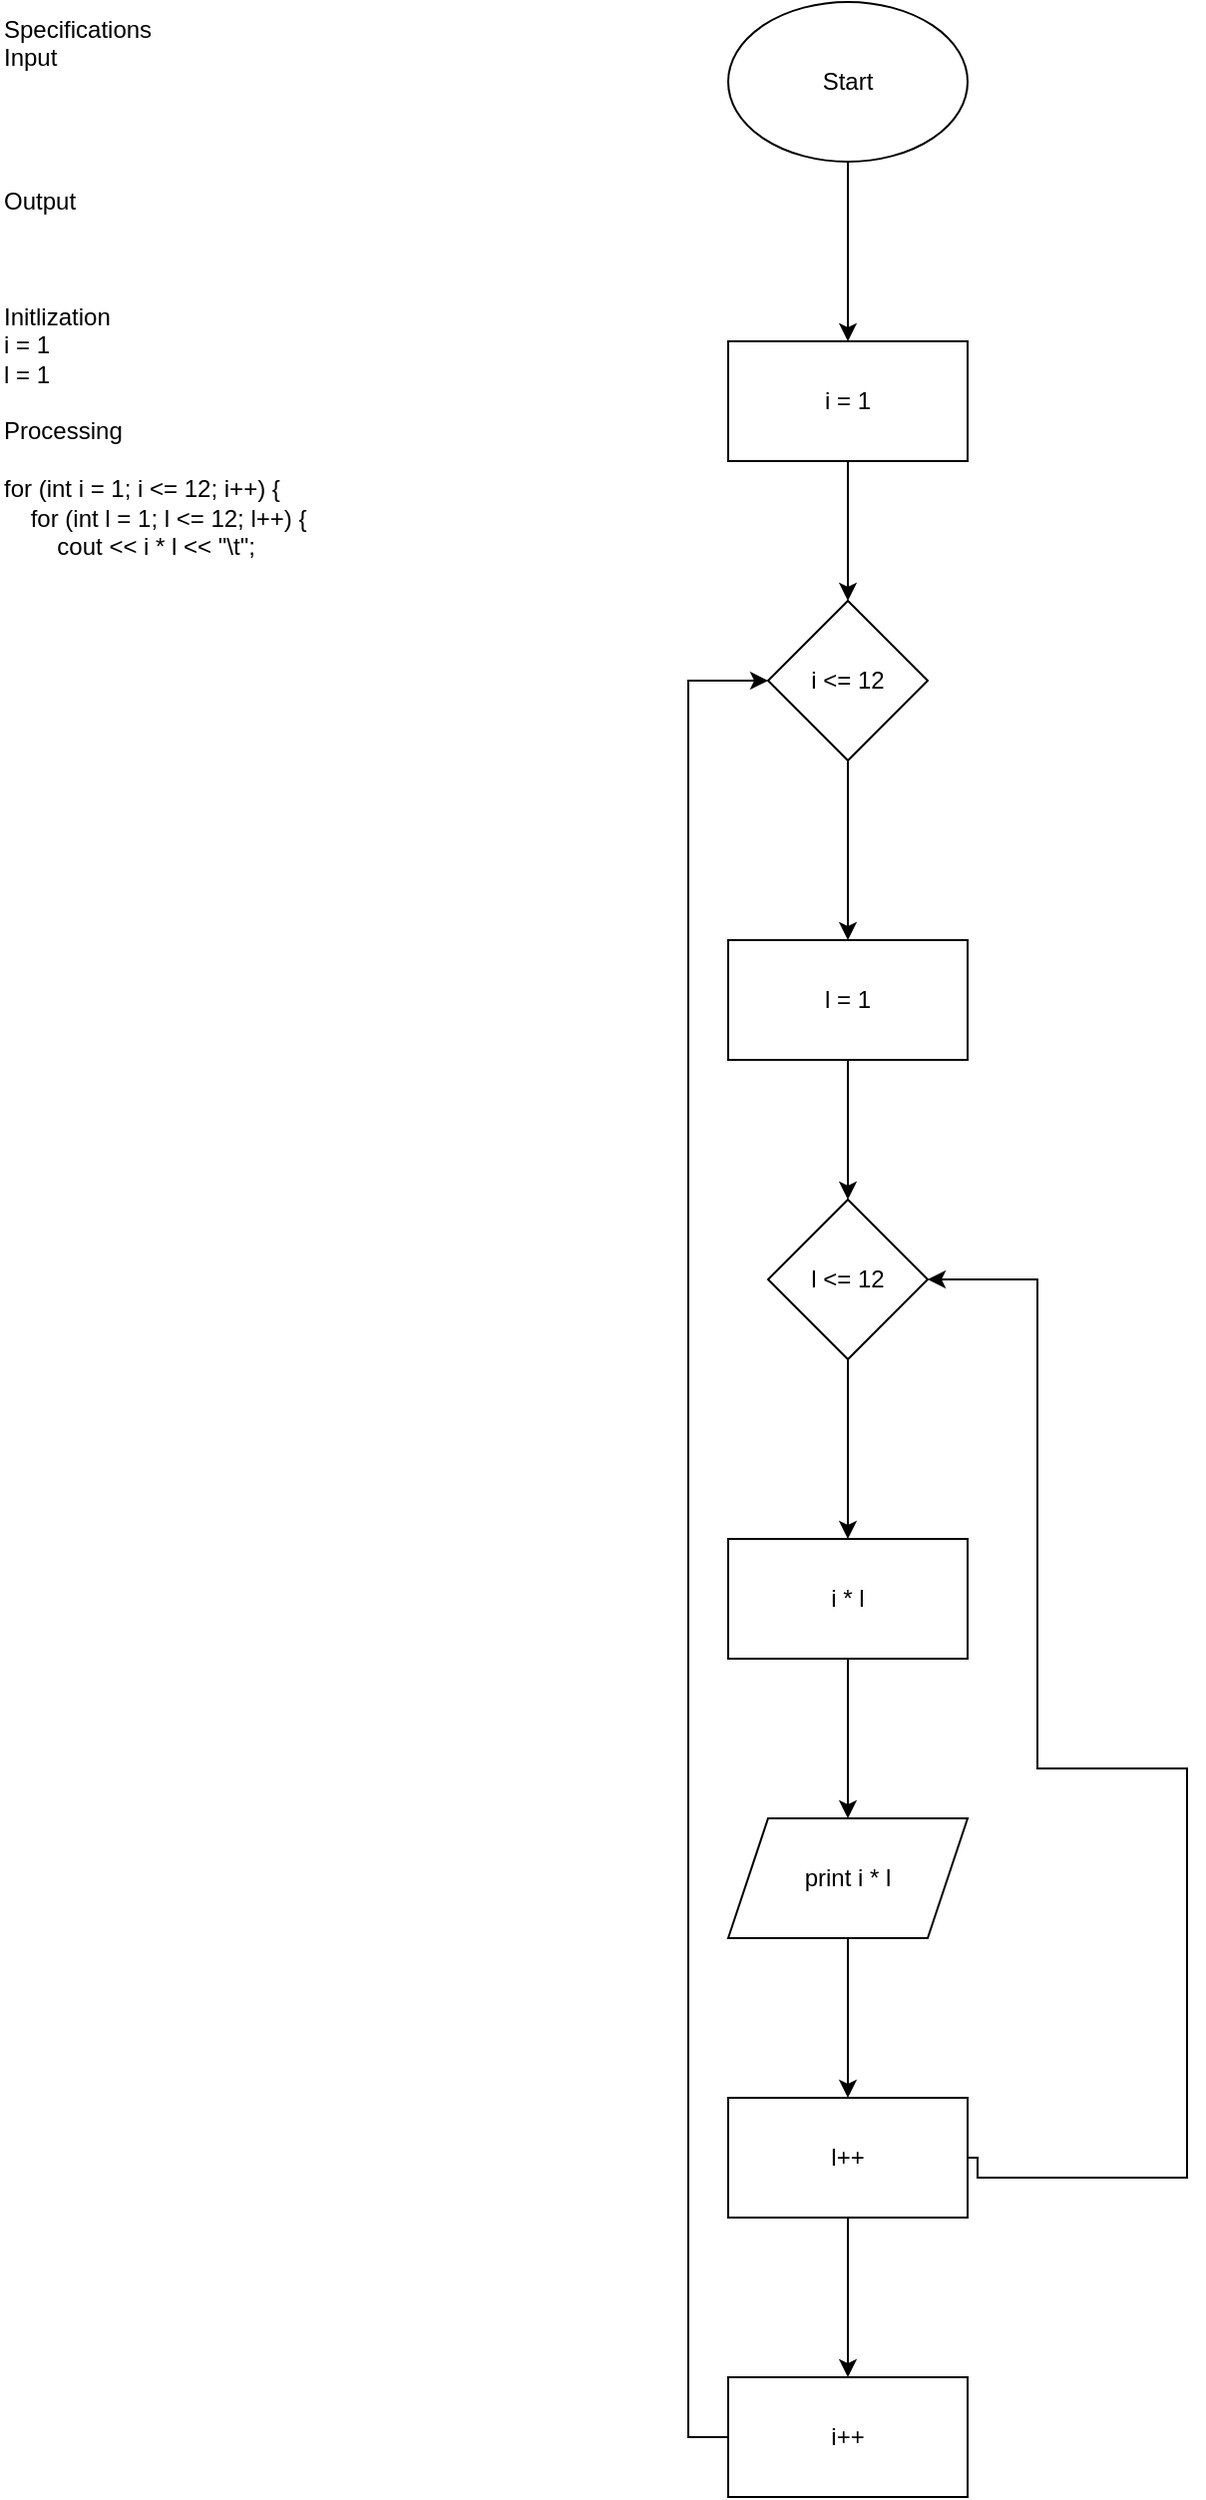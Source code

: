 <mxfile version="24.8.4">
  <diagram name="Page-1" id="QDHkhinSkWGOirn6TBRt">
    <mxGraphModel dx="531" dy="684" grid="1" gridSize="10" guides="1" tooltips="1" connect="1" arrows="1" fold="1" page="1" pageScale="1" pageWidth="850" pageHeight="1100" math="0" shadow="0">
      <root>
        <mxCell id="0" />
        <mxCell id="1" parent="0" />
        <mxCell id="pN5qYumKgwegjqAtoB5W-4" value="" style="edgeStyle=orthogonalEdgeStyle;rounded=0;orthogonalLoop=1;jettySize=auto;html=1;" edge="1" parent="1" source="pN5qYumKgwegjqAtoB5W-1" target="pN5qYumKgwegjqAtoB5W-3">
          <mxGeometry relative="1" as="geometry" />
        </mxCell>
        <mxCell id="pN5qYumKgwegjqAtoB5W-1" value="Start" style="ellipse;whiteSpace=wrap;html=1;" vertex="1" parent="1">
          <mxGeometry x="365" width="120" height="80" as="geometry" />
        </mxCell>
        <mxCell id="pN5qYumKgwegjqAtoB5W-2" value="&lt;div&gt;Specifications&lt;/div&gt;&lt;div&gt;Input&lt;br&gt;&lt;/div&gt;&lt;div&gt;&lt;br&gt;&lt;/div&gt;&lt;div&gt;&lt;br&gt;&lt;/div&gt;&lt;div&gt;&lt;br&gt;&lt;/div&gt;&lt;div&gt;&lt;br&gt;&lt;/div&gt;&lt;div&gt;Output&lt;/div&gt;&lt;div&gt;&lt;br&gt;&lt;/div&gt;&lt;div&gt;&lt;br&gt;&lt;/div&gt;&lt;div&gt;&lt;br&gt;&lt;/div&gt;&lt;div&gt;Initlization&lt;/div&gt;&lt;div&gt;i = 1&lt;br&gt;&lt;/div&gt;&lt;div&gt;l = 1&lt;br&gt;&lt;/div&gt;&lt;div&gt;&lt;br&gt;&lt;/div&gt;&lt;div&gt;Processing&lt;br&gt;&lt;/div&gt;&lt;div&gt;&lt;br&gt;&lt;/div&gt;&lt;div&gt;for (int i = 1; i &amp;lt;= 12; i++) {&lt;br&gt;&amp;nbsp;&amp;nbsp;&amp;nbsp; for (int l = 1; l &amp;lt;= 12; l++) {&lt;br&gt;&amp;nbsp;&amp;nbsp;&amp;nbsp;&amp;nbsp;&amp;nbsp;&amp;nbsp;&amp;nbsp; cout &amp;lt;&amp;lt; i * l &amp;lt;&amp;lt; &quot;\t&quot;;&lt;br&gt;&lt;/div&gt;" style="text;html=1;whiteSpace=wrap;overflow=hidden;rounded=0;" vertex="1" parent="1">
          <mxGeometry width="180" height="560" as="geometry" />
        </mxCell>
        <mxCell id="pN5qYumKgwegjqAtoB5W-6" value="" style="edgeStyle=orthogonalEdgeStyle;rounded=0;orthogonalLoop=1;jettySize=auto;html=1;" edge="1" parent="1" source="pN5qYumKgwegjqAtoB5W-3" target="pN5qYumKgwegjqAtoB5W-5">
          <mxGeometry relative="1" as="geometry" />
        </mxCell>
        <mxCell id="pN5qYumKgwegjqAtoB5W-3" value="i = 1" style="whiteSpace=wrap;html=1;" vertex="1" parent="1">
          <mxGeometry x="365" y="170" width="120" height="60" as="geometry" />
        </mxCell>
        <mxCell id="pN5qYumKgwegjqAtoB5W-8" value="" style="edgeStyle=orthogonalEdgeStyle;rounded=0;orthogonalLoop=1;jettySize=auto;html=1;" edge="1" parent="1" source="pN5qYumKgwegjqAtoB5W-5" target="pN5qYumKgwegjqAtoB5W-7">
          <mxGeometry relative="1" as="geometry" />
        </mxCell>
        <mxCell id="pN5qYumKgwegjqAtoB5W-5" value="i &amp;lt;= 12" style="rhombus;whiteSpace=wrap;html=1;" vertex="1" parent="1">
          <mxGeometry x="385" y="300" width="80" height="80" as="geometry" />
        </mxCell>
        <mxCell id="pN5qYumKgwegjqAtoB5W-10" value="" style="edgeStyle=orthogonalEdgeStyle;rounded=0;orthogonalLoop=1;jettySize=auto;html=1;" edge="1" parent="1" source="pN5qYumKgwegjqAtoB5W-7" target="pN5qYumKgwegjqAtoB5W-9">
          <mxGeometry relative="1" as="geometry" />
        </mxCell>
        <mxCell id="pN5qYumKgwegjqAtoB5W-7" value="l = 1" style="whiteSpace=wrap;html=1;" vertex="1" parent="1">
          <mxGeometry x="365" y="470" width="120" height="60" as="geometry" />
        </mxCell>
        <mxCell id="pN5qYumKgwegjqAtoB5W-12" value="" style="edgeStyle=orthogonalEdgeStyle;rounded=0;orthogonalLoop=1;jettySize=auto;html=1;" edge="1" parent="1" source="pN5qYumKgwegjqAtoB5W-9" target="pN5qYumKgwegjqAtoB5W-11">
          <mxGeometry relative="1" as="geometry" />
        </mxCell>
        <mxCell id="pN5qYumKgwegjqAtoB5W-9" value="l &amp;lt;= 12" style="rhombus;whiteSpace=wrap;html=1;" vertex="1" parent="1">
          <mxGeometry x="385" y="600" width="80" height="80" as="geometry" />
        </mxCell>
        <mxCell id="pN5qYumKgwegjqAtoB5W-16" value="" style="edgeStyle=orthogonalEdgeStyle;rounded=0;orthogonalLoop=1;jettySize=auto;html=1;" edge="1" parent="1" source="pN5qYumKgwegjqAtoB5W-11" target="pN5qYumKgwegjqAtoB5W-15">
          <mxGeometry relative="1" as="geometry" />
        </mxCell>
        <mxCell id="pN5qYumKgwegjqAtoB5W-11" value="i * l" style="whiteSpace=wrap;html=1;" vertex="1" parent="1">
          <mxGeometry x="365" y="770" width="120" height="60" as="geometry" />
        </mxCell>
        <mxCell id="pN5qYumKgwegjqAtoB5W-18" value="" style="edgeStyle=orthogonalEdgeStyle;rounded=0;orthogonalLoop=1;jettySize=auto;html=1;" edge="1" parent="1" source="pN5qYumKgwegjqAtoB5W-15" target="pN5qYumKgwegjqAtoB5W-17">
          <mxGeometry relative="1" as="geometry" />
        </mxCell>
        <mxCell id="pN5qYumKgwegjqAtoB5W-15" value="print i * l" style="shape=parallelogram;perimeter=parallelogramPerimeter;whiteSpace=wrap;html=1;fixedSize=1;" vertex="1" parent="1">
          <mxGeometry x="365" y="910" width="120" height="60" as="geometry" />
        </mxCell>
        <mxCell id="pN5qYumKgwegjqAtoB5W-21" value="" style="edgeStyle=orthogonalEdgeStyle;rounded=0;orthogonalLoop=1;jettySize=auto;html=1;" edge="1" parent="1" source="pN5qYumKgwegjqAtoB5W-17" target="pN5qYumKgwegjqAtoB5W-20">
          <mxGeometry relative="1" as="geometry" />
        </mxCell>
        <mxCell id="pN5qYumKgwegjqAtoB5W-23" style="edgeStyle=orthogonalEdgeStyle;rounded=0;orthogonalLoop=1;jettySize=auto;html=1;entryX=1;entryY=0.5;entryDx=0;entryDy=0;exitX=1;exitY=0.5;exitDx=0;exitDy=0;" edge="1" parent="1" source="pN5qYumKgwegjqAtoB5W-17" target="pN5qYumKgwegjqAtoB5W-9">
          <mxGeometry relative="1" as="geometry">
            <mxPoint x="520.0" y="1090.0" as="sourcePoint" />
            <mxPoint x="500.0" y="640" as="targetPoint" />
            <Array as="points">
              <mxPoint x="490" y="1080" />
              <mxPoint x="490" y="1090" />
              <mxPoint x="595" y="1090" />
              <mxPoint x="595" y="885" />
              <mxPoint x="520" y="885" />
              <mxPoint x="520" y="640" />
            </Array>
          </mxGeometry>
        </mxCell>
        <mxCell id="pN5qYumKgwegjqAtoB5W-17" value="l++" style="whiteSpace=wrap;html=1;" vertex="1" parent="1">
          <mxGeometry x="365" y="1050" width="120" height="60" as="geometry" />
        </mxCell>
        <mxCell id="pN5qYumKgwegjqAtoB5W-22" style="edgeStyle=orthogonalEdgeStyle;rounded=0;orthogonalLoop=1;jettySize=auto;html=1;exitX=0;exitY=0.5;exitDx=0;exitDy=0;entryX=0;entryY=0.5;entryDx=0;entryDy=0;" edge="1" parent="1" source="pN5qYumKgwegjqAtoB5W-20" target="pN5qYumKgwegjqAtoB5W-5">
          <mxGeometry relative="1" as="geometry">
            <mxPoint x="270.0" y="1210.0" as="sourcePoint" />
            <mxPoint x="290.0" y="330" as="targetPoint" />
          </mxGeometry>
        </mxCell>
        <mxCell id="pN5qYumKgwegjqAtoB5W-20" value="i++" style="whiteSpace=wrap;html=1;" vertex="1" parent="1">
          <mxGeometry x="365" y="1190" width="120" height="60" as="geometry" />
        </mxCell>
      </root>
    </mxGraphModel>
  </diagram>
</mxfile>
